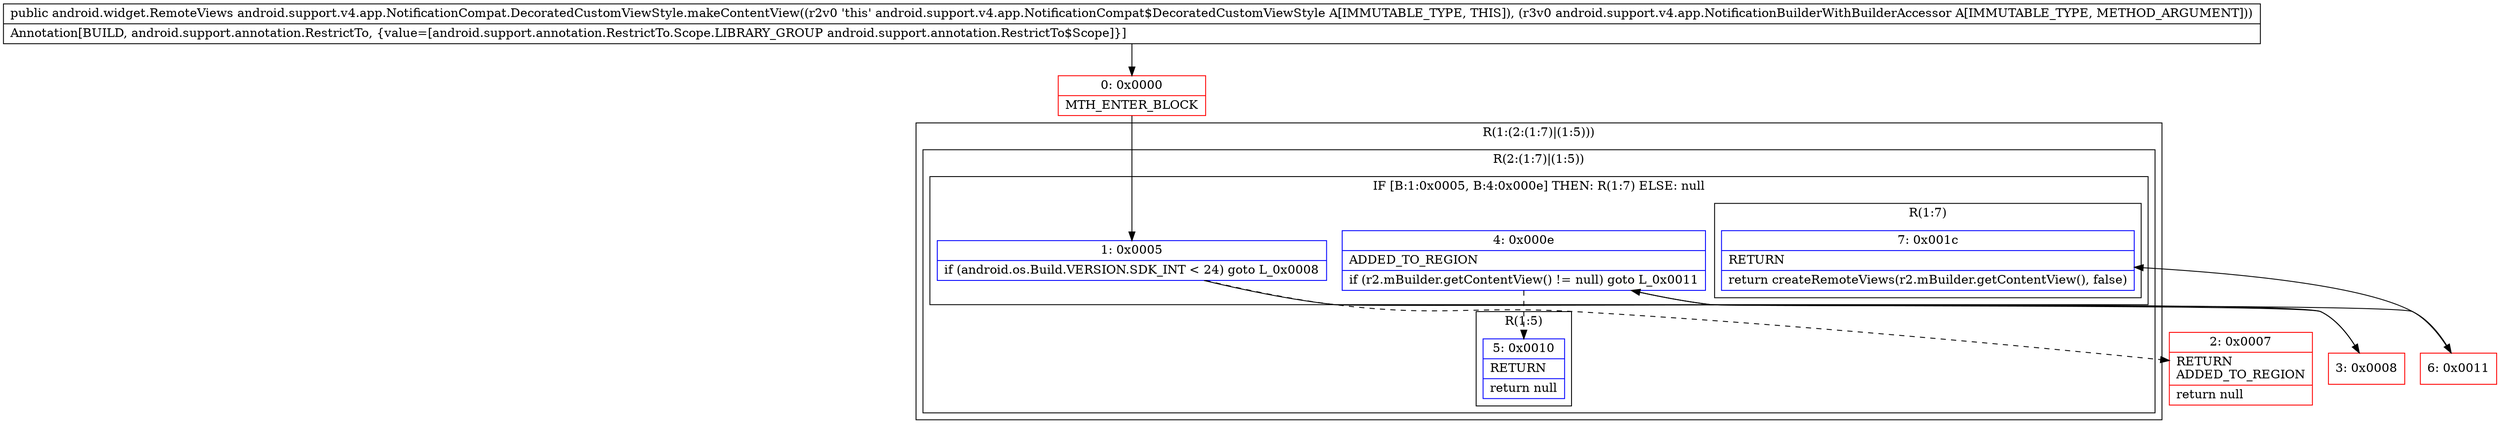 digraph "CFG forandroid.support.v4.app.NotificationCompat.DecoratedCustomViewStyle.makeContentView(Landroid\/support\/v4\/app\/NotificationBuilderWithBuilderAccessor;)Landroid\/widget\/RemoteViews;" {
subgraph cluster_Region_1738711628 {
label = "R(1:(2:(1:7)|(1:5)))";
node [shape=record,color=blue];
subgraph cluster_Region_153255873 {
label = "R(2:(1:7)|(1:5))";
node [shape=record,color=blue];
subgraph cluster_IfRegion_2062336857 {
label = "IF [B:1:0x0005, B:4:0x000e] THEN: R(1:7) ELSE: null";
node [shape=record,color=blue];
Node_1 [shape=record,label="{1\:\ 0x0005|if (android.os.Build.VERSION.SDK_INT \< 24) goto L_0x0008\l}"];
Node_4 [shape=record,label="{4\:\ 0x000e|ADDED_TO_REGION\l|if (r2.mBuilder.getContentView() != null) goto L_0x0011\l}"];
subgraph cluster_Region_2013563831 {
label = "R(1:7)";
node [shape=record,color=blue];
Node_7 [shape=record,label="{7\:\ 0x001c|RETURN\l|return createRemoteViews(r2.mBuilder.getContentView(), false)\l}"];
}
}
subgraph cluster_Region_180811321 {
label = "R(1:5)";
node [shape=record,color=blue];
Node_5 [shape=record,label="{5\:\ 0x0010|RETURN\l|return null\l}"];
}
}
}
Node_0 [shape=record,color=red,label="{0\:\ 0x0000|MTH_ENTER_BLOCK\l}"];
Node_2 [shape=record,color=red,label="{2\:\ 0x0007|RETURN\lADDED_TO_REGION\l|return null\l}"];
Node_3 [shape=record,color=red,label="{3\:\ 0x0008}"];
Node_6 [shape=record,color=red,label="{6\:\ 0x0011}"];
MethodNode[shape=record,label="{public android.widget.RemoteViews android.support.v4.app.NotificationCompat.DecoratedCustomViewStyle.makeContentView((r2v0 'this' android.support.v4.app.NotificationCompat$DecoratedCustomViewStyle A[IMMUTABLE_TYPE, THIS]), (r3v0 android.support.v4.app.NotificationBuilderWithBuilderAccessor A[IMMUTABLE_TYPE, METHOD_ARGUMENT]))  | Annotation[BUILD, android.support.annotation.RestrictTo, \{value=[android.support.annotation.RestrictTo.Scope.LIBRARY_GROUP android.support.annotation.RestrictTo$Scope]\}]\l}"];
MethodNode -> Node_0;
Node_1 -> Node_2[style=dashed];
Node_1 -> Node_3;
Node_4 -> Node_5[style=dashed];
Node_4 -> Node_6;
Node_0 -> Node_1;
Node_3 -> Node_4;
Node_6 -> Node_7;
}

